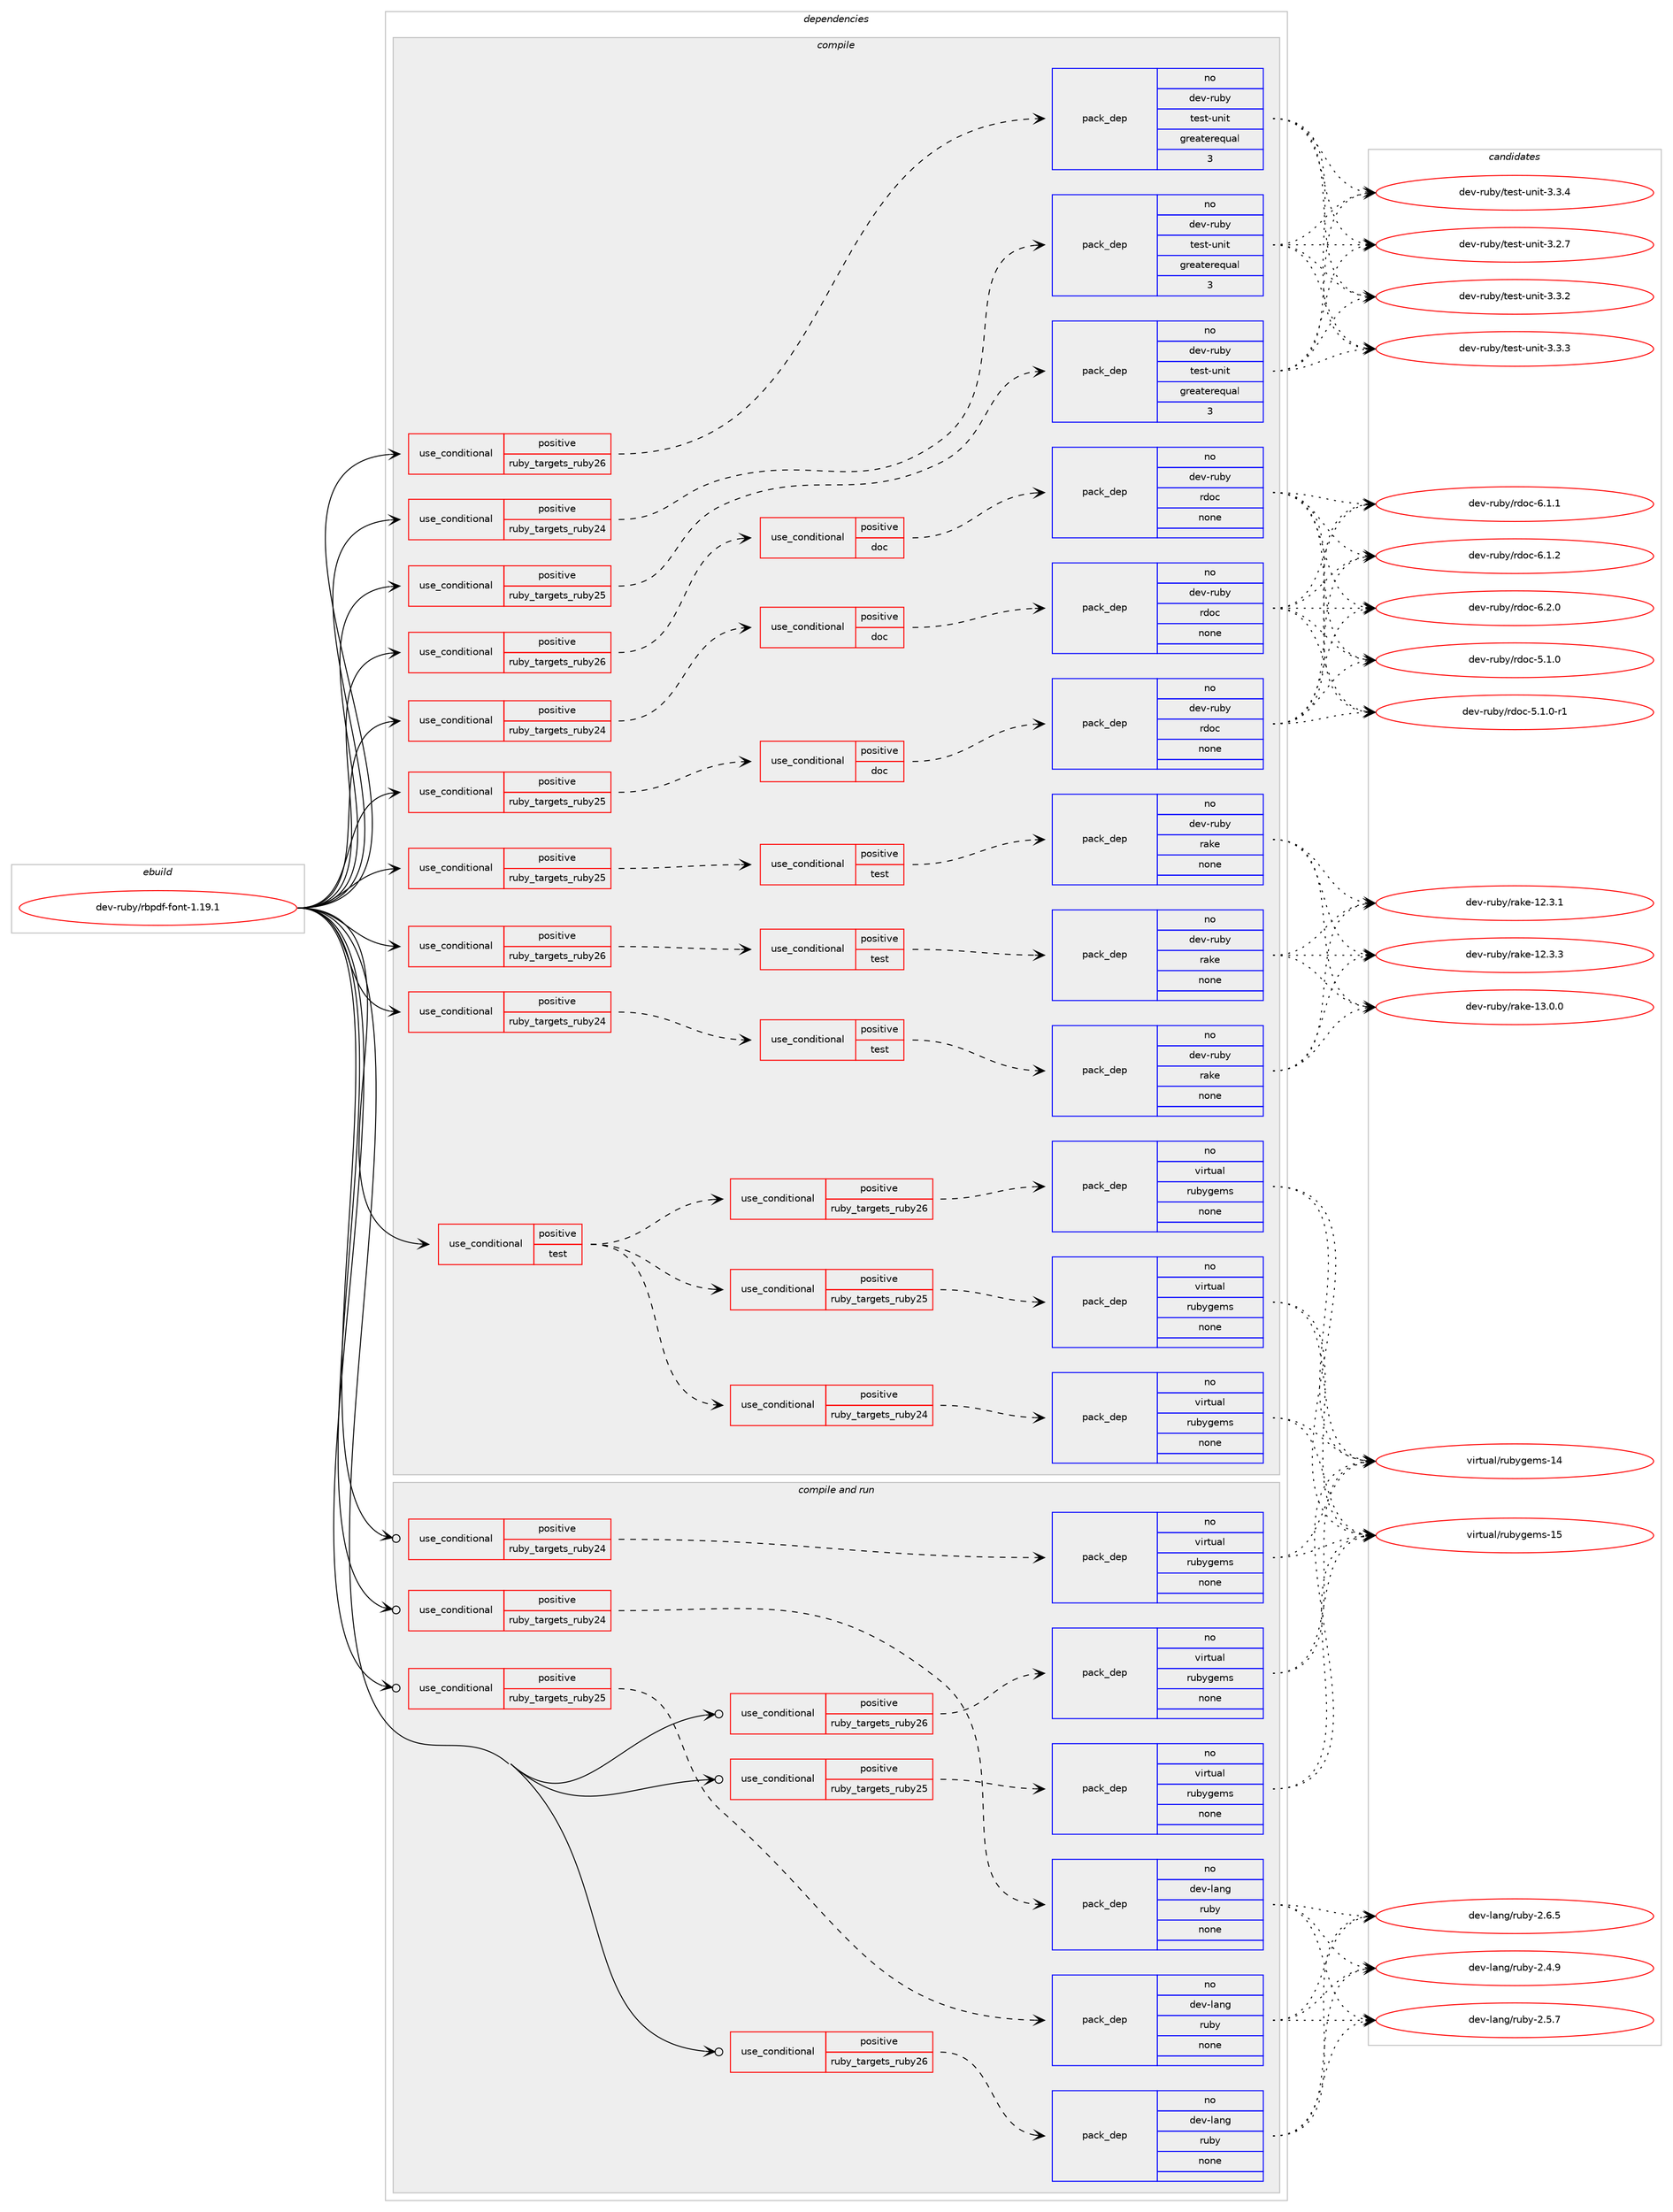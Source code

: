 digraph prolog {

# *************
# Graph options
# *************

newrank=true;
concentrate=true;
compound=true;
graph [rankdir=LR,fontname=Helvetica,fontsize=10,ranksep=1.5];#, ranksep=2.5, nodesep=0.2];
edge  [arrowhead=vee];
node  [fontname=Helvetica,fontsize=10];

# **********
# The ebuild
# **********

subgraph cluster_leftcol {
color=gray;
rank=same;
label=<<i>ebuild</i>>;
id [label="dev-ruby/rbpdf-font-1.19.1", color=red, width=4, href="../dev-ruby/rbpdf-font-1.19.1.svg"];
}

# ****************
# The dependencies
# ****************

subgraph cluster_midcol {
color=gray;
label=<<i>dependencies</i>>;
subgraph cluster_compile {
fillcolor="#eeeeee";
style=filled;
label=<<i>compile</i>>;
subgraph cond172276 {
dependency704435 [label=<<TABLE BORDER="0" CELLBORDER="1" CELLSPACING="0" CELLPADDING="4"><TR><TD ROWSPAN="3" CELLPADDING="10">use_conditional</TD></TR><TR><TD>positive</TD></TR><TR><TD>ruby_targets_ruby24</TD></TR></TABLE>>, shape=none, color=red];
subgraph cond172277 {
dependency704436 [label=<<TABLE BORDER="0" CELLBORDER="1" CELLSPACING="0" CELLPADDING="4"><TR><TD ROWSPAN="3" CELLPADDING="10">use_conditional</TD></TR><TR><TD>positive</TD></TR><TR><TD>doc</TD></TR></TABLE>>, shape=none, color=red];
subgraph pack520129 {
dependency704437 [label=<<TABLE BORDER="0" CELLBORDER="1" CELLSPACING="0" CELLPADDING="4" WIDTH="220"><TR><TD ROWSPAN="6" CELLPADDING="30">pack_dep</TD></TR><TR><TD WIDTH="110">no</TD></TR><TR><TD>dev-ruby</TD></TR><TR><TD>rdoc</TD></TR><TR><TD>none</TD></TR><TR><TD></TD></TR></TABLE>>, shape=none, color=blue];
}
dependency704436:e -> dependency704437:w [weight=20,style="dashed",arrowhead="vee"];
}
dependency704435:e -> dependency704436:w [weight=20,style="dashed",arrowhead="vee"];
}
id:e -> dependency704435:w [weight=20,style="solid",arrowhead="vee"];
subgraph cond172278 {
dependency704438 [label=<<TABLE BORDER="0" CELLBORDER="1" CELLSPACING="0" CELLPADDING="4"><TR><TD ROWSPAN="3" CELLPADDING="10">use_conditional</TD></TR><TR><TD>positive</TD></TR><TR><TD>ruby_targets_ruby24</TD></TR></TABLE>>, shape=none, color=red];
subgraph cond172279 {
dependency704439 [label=<<TABLE BORDER="0" CELLBORDER="1" CELLSPACING="0" CELLPADDING="4"><TR><TD ROWSPAN="3" CELLPADDING="10">use_conditional</TD></TR><TR><TD>positive</TD></TR><TR><TD>test</TD></TR></TABLE>>, shape=none, color=red];
subgraph pack520130 {
dependency704440 [label=<<TABLE BORDER="0" CELLBORDER="1" CELLSPACING="0" CELLPADDING="4" WIDTH="220"><TR><TD ROWSPAN="6" CELLPADDING="30">pack_dep</TD></TR><TR><TD WIDTH="110">no</TD></TR><TR><TD>dev-ruby</TD></TR><TR><TD>rake</TD></TR><TR><TD>none</TD></TR><TR><TD></TD></TR></TABLE>>, shape=none, color=blue];
}
dependency704439:e -> dependency704440:w [weight=20,style="dashed",arrowhead="vee"];
}
dependency704438:e -> dependency704439:w [weight=20,style="dashed",arrowhead="vee"];
}
id:e -> dependency704438:w [weight=20,style="solid",arrowhead="vee"];
subgraph cond172280 {
dependency704441 [label=<<TABLE BORDER="0" CELLBORDER="1" CELLSPACING="0" CELLPADDING="4"><TR><TD ROWSPAN="3" CELLPADDING="10">use_conditional</TD></TR><TR><TD>positive</TD></TR><TR><TD>ruby_targets_ruby24</TD></TR></TABLE>>, shape=none, color=red];
subgraph pack520131 {
dependency704442 [label=<<TABLE BORDER="0" CELLBORDER="1" CELLSPACING="0" CELLPADDING="4" WIDTH="220"><TR><TD ROWSPAN="6" CELLPADDING="30">pack_dep</TD></TR><TR><TD WIDTH="110">no</TD></TR><TR><TD>dev-ruby</TD></TR><TR><TD>test-unit</TD></TR><TR><TD>greaterequal</TD></TR><TR><TD>3</TD></TR></TABLE>>, shape=none, color=blue];
}
dependency704441:e -> dependency704442:w [weight=20,style="dashed",arrowhead="vee"];
}
id:e -> dependency704441:w [weight=20,style="solid",arrowhead="vee"];
subgraph cond172281 {
dependency704443 [label=<<TABLE BORDER="0" CELLBORDER="1" CELLSPACING="0" CELLPADDING="4"><TR><TD ROWSPAN="3" CELLPADDING="10">use_conditional</TD></TR><TR><TD>positive</TD></TR><TR><TD>ruby_targets_ruby25</TD></TR></TABLE>>, shape=none, color=red];
subgraph cond172282 {
dependency704444 [label=<<TABLE BORDER="0" CELLBORDER="1" CELLSPACING="0" CELLPADDING="4"><TR><TD ROWSPAN="3" CELLPADDING="10">use_conditional</TD></TR><TR><TD>positive</TD></TR><TR><TD>doc</TD></TR></TABLE>>, shape=none, color=red];
subgraph pack520132 {
dependency704445 [label=<<TABLE BORDER="0" CELLBORDER="1" CELLSPACING="0" CELLPADDING="4" WIDTH="220"><TR><TD ROWSPAN="6" CELLPADDING="30">pack_dep</TD></TR><TR><TD WIDTH="110">no</TD></TR><TR><TD>dev-ruby</TD></TR><TR><TD>rdoc</TD></TR><TR><TD>none</TD></TR><TR><TD></TD></TR></TABLE>>, shape=none, color=blue];
}
dependency704444:e -> dependency704445:w [weight=20,style="dashed",arrowhead="vee"];
}
dependency704443:e -> dependency704444:w [weight=20,style="dashed",arrowhead="vee"];
}
id:e -> dependency704443:w [weight=20,style="solid",arrowhead="vee"];
subgraph cond172283 {
dependency704446 [label=<<TABLE BORDER="0" CELLBORDER="1" CELLSPACING="0" CELLPADDING="4"><TR><TD ROWSPAN="3" CELLPADDING="10">use_conditional</TD></TR><TR><TD>positive</TD></TR><TR><TD>ruby_targets_ruby25</TD></TR></TABLE>>, shape=none, color=red];
subgraph cond172284 {
dependency704447 [label=<<TABLE BORDER="0" CELLBORDER="1" CELLSPACING="0" CELLPADDING="4"><TR><TD ROWSPAN="3" CELLPADDING="10">use_conditional</TD></TR><TR><TD>positive</TD></TR><TR><TD>test</TD></TR></TABLE>>, shape=none, color=red];
subgraph pack520133 {
dependency704448 [label=<<TABLE BORDER="0" CELLBORDER="1" CELLSPACING="0" CELLPADDING="4" WIDTH="220"><TR><TD ROWSPAN="6" CELLPADDING="30">pack_dep</TD></TR><TR><TD WIDTH="110">no</TD></TR><TR><TD>dev-ruby</TD></TR><TR><TD>rake</TD></TR><TR><TD>none</TD></TR><TR><TD></TD></TR></TABLE>>, shape=none, color=blue];
}
dependency704447:e -> dependency704448:w [weight=20,style="dashed",arrowhead="vee"];
}
dependency704446:e -> dependency704447:w [weight=20,style="dashed",arrowhead="vee"];
}
id:e -> dependency704446:w [weight=20,style="solid",arrowhead="vee"];
subgraph cond172285 {
dependency704449 [label=<<TABLE BORDER="0" CELLBORDER="1" CELLSPACING="0" CELLPADDING="4"><TR><TD ROWSPAN="3" CELLPADDING="10">use_conditional</TD></TR><TR><TD>positive</TD></TR><TR><TD>ruby_targets_ruby25</TD></TR></TABLE>>, shape=none, color=red];
subgraph pack520134 {
dependency704450 [label=<<TABLE BORDER="0" CELLBORDER="1" CELLSPACING="0" CELLPADDING="4" WIDTH="220"><TR><TD ROWSPAN="6" CELLPADDING="30">pack_dep</TD></TR><TR><TD WIDTH="110">no</TD></TR><TR><TD>dev-ruby</TD></TR><TR><TD>test-unit</TD></TR><TR><TD>greaterequal</TD></TR><TR><TD>3</TD></TR></TABLE>>, shape=none, color=blue];
}
dependency704449:e -> dependency704450:w [weight=20,style="dashed",arrowhead="vee"];
}
id:e -> dependency704449:w [weight=20,style="solid",arrowhead="vee"];
subgraph cond172286 {
dependency704451 [label=<<TABLE BORDER="0" CELLBORDER="1" CELLSPACING="0" CELLPADDING="4"><TR><TD ROWSPAN="3" CELLPADDING="10">use_conditional</TD></TR><TR><TD>positive</TD></TR><TR><TD>ruby_targets_ruby26</TD></TR></TABLE>>, shape=none, color=red];
subgraph cond172287 {
dependency704452 [label=<<TABLE BORDER="0" CELLBORDER="1" CELLSPACING="0" CELLPADDING="4"><TR><TD ROWSPAN="3" CELLPADDING="10">use_conditional</TD></TR><TR><TD>positive</TD></TR><TR><TD>doc</TD></TR></TABLE>>, shape=none, color=red];
subgraph pack520135 {
dependency704453 [label=<<TABLE BORDER="0" CELLBORDER="1" CELLSPACING="0" CELLPADDING="4" WIDTH="220"><TR><TD ROWSPAN="6" CELLPADDING="30">pack_dep</TD></TR><TR><TD WIDTH="110">no</TD></TR><TR><TD>dev-ruby</TD></TR><TR><TD>rdoc</TD></TR><TR><TD>none</TD></TR><TR><TD></TD></TR></TABLE>>, shape=none, color=blue];
}
dependency704452:e -> dependency704453:w [weight=20,style="dashed",arrowhead="vee"];
}
dependency704451:e -> dependency704452:w [weight=20,style="dashed",arrowhead="vee"];
}
id:e -> dependency704451:w [weight=20,style="solid",arrowhead="vee"];
subgraph cond172288 {
dependency704454 [label=<<TABLE BORDER="0" CELLBORDER="1" CELLSPACING="0" CELLPADDING="4"><TR><TD ROWSPAN="3" CELLPADDING="10">use_conditional</TD></TR><TR><TD>positive</TD></TR><TR><TD>ruby_targets_ruby26</TD></TR></TABLE>>, shape=none, color=red];
subgraph cond172289 {
dependency704455 [label=<<TABLE BORDER="0" CELLBORDER="1" CELLSPACING="0" CELLPADDING="4"><TR><TD ROWSPAN="3" CELLPADDING="10">use_conditional</TD></TR><TR><TD>positive</TD></TR><TR><TD>test</TD></TR></TABLE>>, shape=none, color=red];
subgraph pack520136 {
dependency704456 [label=<<TABLE BORDER="0" CELLBORDER="1" CELLSPACING="0" CELLPADDING="4" WIDTH="220"><TR><TD ROWSPAN="6" CELLPADDING="30">pack_dep</TD></TR><TR><TD WIDTH="110">no</TD></TR><TR><TD>dev-ruby</TD></TR><TR><TD>rake</TD></TR><TR><TD>none</TD></TR><TR><TD></TD></TR></TABLE>>, shape=none, color=blue];
}
dependency704455:e -> dependency704456:w [weight=20,style="dashed",arrowhead="vee"];
}
dependency704454:e -> dependency704455:w [weight=20,style="dashed",arrowhead="vee"];
}
id:e -> dependency704454:w [weight=20,style="solid",arrowhead="vee"];
subgraph cond172290 {
dependency704457 [label=<<TABLE BORDER="0" CELLBORDER="1" CELLSPACING="0" CELLPADDING="4"><TR><TD ROWSPAN="3" CELLPADDING="10">use_conditional</TD></TR><TR><TD>positive</TD></TR><TR><TD>ruby_targets_ruby26</TD></TR></TABLE>>, shape=none, color=red];
subgraph pack520137 {
dependency704458 [label=<<TABLE BORDER="0" CELLBORDER="1" CELLSPACING="0" CELLPADDING="4" WIDTH="220"><TR><TD ROWSPAN="6" CELLPADDING="30">pack_dep</TD></TR><TR><TD WIDTH="110">no</TD></TR><TR><TD>dev-ruby</TD></TR><TR><TD>test-unit</TD></TR><TR><TD>greaterequal</TD></TR><TR><TD>3</TD></TR></TABLE>>, shape=none, color=blue];
}
dependency704457:e -> dependency704458:w [weight=20,style="dashed",arrowhead="vee"];
}
id:e -> dependency704457:w [weight=20,style="solid",arrowhead="vee"];
subgraph cond172291 {
dependency704459 [label=<<TABLE BORDER="0" CELLBORDER="1" CELLSPACING="0" CELLPADDING="4"><TR><TD ROWSPAN="3" CELLPADDING="10">use_conditional</TD></TR><TR><TD>positive</TD></TR><TR><TD>test</TD></TR></TABLE>>, shape=none, color=red];
subgraph cond172292 {
dependency704460 [label=<<TABLE BORDER="0" CELLBORDER="1" CELLSPACING="0" CELLPADDING="4"><TR><TD ROWSPAN="3" CELLPADDING="10">use_conditional</TD></TR><TR><TD>positive</TD></TR><TR><TD>ruby_targets_ruby24</TD></TR></TABLE>>, shape=none, color=red];
subgraph pack520138 {
dependency704461 [label=<<TABLE BORDER="0" CELLBORDER="1" CELLSPACING="0" CELLPADDING="4" WIDTH="220"><TR><TD ROWSPAN="6" CELLPADDING="30">pack_dep</TD></TR><TR><TD WIDTH="110">no</TD></TR><TR><TD>virtual</TD></TR><TR><TD>rubygems</TD></TR><TR><TD>none</TD></TR><TR><TD></TD></TR></TABLE>>, shape=none, color=blue];
}
dependency704460:e -> dependency704461:w [weight=20,style="dashed",arrowhead="vee"];
}
dependency704459:e -> dependency704460:w [weight=20,style="dashed",arrowhead="vee"];
subgraph cond172293 {
dependency704462 [label=<<TABLE BORDER="0" CELLBORDER="1" CELLSPACING="0" CELLPADDING="4"><TR><TD ROWSPAN="3" CELLPADDING="10">use_conditional</TD></TR><TR><TD>positive</TD></TR><TR><TD>ruby_targets_ruby25</TD></TR></TABLE>>, shape=none, color=red];
subgraph pack520139 {
dependency704463 [label=<<TABLE BORDER="0" CELLBORDER="1" CELLSPACING="0" CELLPADDING="4" WIDTH="220"><TR><TD ROWSPAN="6" CELLPADDING="30">pack_dep</TD></TR><TR><TD WIDTH="110">no</TD></TR><TR><TD>virtual</TD></TR><TR><TD>rubygems</TD></TR><TR><TD>none</TD></TR><TR><TD></TD></TR></TABLE>>, shape=none, color=blue];
}
dependency704462:e -> dependency704463:w [weight=20,style="dashed",arrowhead="vee"];
}
dependency704459:e -> dependency704462:w [weight=20,style="dashed",arrowhead="vee"];
subgraph cond172294 {
dependency704464 [label=<<TABLE BORDER="0" CELLBORDER="1" CELLSPACING="0" CELLPADDING="4"><TR><TD ROWSPAN="3" CELLPADDING="10">use_conditional</TD></TR><TR><TD>positive</TD></TR><TR><TD>ruby_targets_ruby26</TD></TR></TABLE>>, shape=none, color=red];
subgraph pack520140 {
dependency704465 [label=<<TABLE BORDER="0" CELLBORDER="1" CELLSPACING="0" CELLPADDING="4" WIDTH="220"><TR><TD ROWSPAN="6" CELLPADDING="30">pack_dep</TD></TR><TR><TD WIDTH="110">no</TD></TR><TR><TD>virtual</TD></TR><TR><TD>rubygems</TD></TR><TR><TD>none</TD></TR><TR><TD></TD></TR></TABLE>>, shape=none, color=blue];
}
dependency704464:e -> dependency704465:w [weight=20,style="dashed",arrowhead="vee"];
}
dependency704459:e -> dependency704464:w [weight=20,style="dashed",arrowhead="vee"];
}
id:e -> dependency704459:w [weight=20,style="solid",arrowhead="vee"];
}
subgraph cluster_compileandrun {
fillcolor="#eeeeee";
style=filled;
label=<<i>compile and run</i>>;
subgraph cond172295 {
dependency704466 [label=<<TABLE BORDER="0" CELLBORDER="1" CELLSPACING="0" CELLPADDING="4"><TR><TD ROWSPAN="3" CELLPADDING="10">use_conditional</TD></TR><TR><TD>positive</TD></TR><TR><TD>ruby_targets_ruby24</TD></TR></TABLE>>, shape=none, color=red];
subgraph pack520141 {
dependency704467 [label=<<TABLE BORDER="0" CELLBORDER="1" CELLSPACING="0" CELLPADDING="4" WIDTH="220"><TR><TD ROWSPAN="6" CELLPADDING="30">pack_dep</TD></TR><TR><TD WIDTH="110">no</TD></TR><TR><TD>dev-lang</TD></TR><TR><TD>ruby</TD></TR><TR><TD>none</TD></TR><TR><TD></TD></TR></TABLE>>, shape=none, color=blue];
}
dependency704466:e -> dependency704467:w [weight=20,style="dashed",arrowhead="vee"];
}
id:e -> dependency704466:w [weight=20,style="solid",arrowhead="odotvee"];
subgraph cond172296 {
dependency704468 [label=<<TABLE BORDER="0" CELLBORDER="1" CELLSPACING="0" CELLPADDING="4"><TR><TD ROWSPAN="3" CELLPADDING="10">use_conditional</TD></TR><TR><TD>positive</TD></TR><TR><TD>ruby_targets_ruby24</TD></TR></TABLE>>, shape=none, color=red];
subgraph pack520142 {
dependency704469 [label=<<TABLE BORDER="0" CELLBORDER="1" CELLSPACING="0" CELLPADDING="4" WIDTH="220"><TR><TD ROWSPAN="6" CELLPADDING="30">pack_dep</TD></TR><TR><TD WIDTH="110">no</TD></TR><TR><TD>virtual</TD></TR><TR><TD>rubygems</TD></TR><TR><TD>none</TD></TR><TR><TD></TD></TR></TABLE>>, shape=none, color=blue];
}
dependency704468:e -> dependency704469:w [weight=20,style="dashed",arrowhead="vee"];
}
id:e -> dependency704468:w [weight=20,style="solid",arrowhead="odotvee"];
subgraph cond172297 {
dependency704470 [label=<<TABLE BORDER="0" CELLBORDER="1" CELLSPACING="0" CELLPADDING="4"><TR><TD ROWSPAN="3" CELLPADDING="10">use_conditional</TD></TR><TR><TD>positive</TD></TR><TR><TD>ruby_targets_ruby25</TD></TR></TABLE>>, shape=none, color=red];
subgraph pack520143 {
dependency704471 [label=<<TABLE BORDER="0" CELLBORDER="1" CELLSPACING="0" CELLPADDING="4" WIDTH="220"><TR><TD ROWSPAN="6" CELLPADDING="30">pack_dep</TD></TR><TR><TD WIDTH="110">no</TD></TR><TR><TD>dev-lang</TD></TR><TR><TD>ruby</TD></TR><TR><TD>none</TD></TR><TR><TD></TD></TR></TABLE>>, shape=none, color=blue];
}
dependency704470:e -> dependency704471:w [weight=20,style="dashed",arrowhead="vee"];
}
id:e -> dependency704470:w [weight=20,style="solid",arrowhead="odotvee"];
subgraph cond172298 {
dependency704472 [label=<<TABLE BORDER="0" CELLBORDER="1" CELLSPACING="0" CELLPADDING="4"><TR><TD ROWSPAN="3" CELLPADDING="10">use_conditional</TD></TR><TR><TD>positive</TD></TR><TR><TD>ruby_targets_ruby25</TD></TR></TABLE>>, shape=none, color=red];
subgraph pack520144 {
dependency704473 [label=<<TABLE BORDER="0" CELLBORDER="1" CELLSPACING="0" CELLPADDING="4" WIDTH="220"><TR><TD ROWSPAN="6" CELLPADDING="30">pack_dep</TD></TR><TR><TD WIDTH="110">no</TD></TR><TR><TD>virtual</TD></TR><TR><TD>rubygems</TD></TR><TR><TD>none</TD></TR><TR><TD></TD></TR></TABLE>>, shape=none, color=blue];
}
dependency704472:e -> dependency704473:w [weight=20,style="dashed",arrowhead="vee"];
}
id:e -> dependency704472:w [weight=20,style="solid",arrowhead="odotvee"];
subgraph cond172299 {
dependency704474 [label=<<TABLE BORDER="0" CELLBORDER="1" CELLSPACING="0" CELLPADDING="4"><TR><TD ROWSPAN="3" CELLPADDING="10">use_conditional</TD></TR><TR><TD>positive</TD></TR><TR><TD>ruby_targets_ruby26</TD></TR></TABLE>>, shape=none, color=red];
subgraph pack520145 {
dependency704475 [label=<<TABLE BORDER="0" CELLBORDER="1" CELLSPACING="0" CELLPADDING="4" WIDTH="220"><TR><TD ROWSPAN="6" CELLPADDING="30">pack_dep</TD></TR><TR><TD WIDTH="110">no</TD></TR><TR><TD>dev-lang</TD></TR><TR><TD>ruby</TD></TR><TR><TD>none</TD></TR><TR><TD></TD></TR></TABLE>>, shape=none, color=blue];
}
dependency704474:e -> dependency704475:w [weight=20,style="dashed",arrowhead="vee"];
}
id:e -> dependency704474:w [weight=20,style="solid",arrowhead="odotvee"];
subgraph cond172300 {
dependency704476 [label=<<TABLE BORDER="0" CELLBORDER="1" CELLSPACING="0" CELLPADDING="4"><TR><TD ROWSPAN="3" CELLPADDING="10">use_conditional</TD></TR><TR><TD>positive</TD></TR><TR><TD>ruby_targets_ruby26</TD></TR></TABLE>>, shape=none, color=red];
subgraph pack520146 {
dependency704477 [label=<<TABLE BORDER="0" CELLBORDER="1" CELLSPACING="0" CELLPADDING="4" WIDTH="220"><TR><TD ROWSPAN="6" CELLPADDING="30">pack_dep</TD></TR><TR><TD WIDTH="110">no</TD></TR><TR><TD>virtual</TD></TR><TR><TD>rubygems</TD></TR><TR><TD>none</TD></TR><TR><TD></TD></TR></TABLE>>, shape=none, color=blue];
}
dependency704476:e -> dependency704477:w [weight=20,style="dashed",arrowhead="vee"];
}
id:e -> dependency704476:w [weight=20,style="solid",arrowhead="odotvee"];
}
subgraph cluster_run {
fillcolor="#eeeeee";
style=filled;
label=<<i>run</i>>;
}
}

# **************
# The candidates
# **************

subgraph cluster_choices {
rank=same;
color=gray;
label=<<i>candidates</i>>;

subgraph choice520129 {
color=black;
nodesep=1;
choice10010111845114117981214711410011199455346494648 [label="dev-ruby/rdoc-5.1.0", color=red, width=4,href="../dev-ruby/rdoc-5.1.0.svg"];
choice100101118451141179812147114100111994553464946484511449 [label="dev-ruby/rdoc-5.1.0-r1", color=red, width=4,href="../dev-ruby/rdoc-5.1.0-r1.svg"];
choice10010111845114117981214711410011199455446494649 [label="dev-ruby/rdoc-6.1.1", color=red, width=4,href="../dev-ruby/rdoc-6.1.1.svg"];
choice10010111845114117981214711410011199455446494650 [label="dev-ruby/rdoc-6.1.2", color=red, width=4,href="../dev-ruby/rdoc-6.1.2.svg"];
choice10010111845114117981214711410011199455446504648 [label="dev-ruby/rdoc-6.2.0", color=red, width=4,href="../dev-ruby/rdoc-6.2.0.svg"];
dependency704437:e -> choice10010111845114117981214711410011199455346494648:w [style=dotted,weight="100"];
dependency704437:e -> choice100101118451141179812147114100111994553464946484511449:w [style=dotted,weight="100"];
dependency704437:e -> choice10010111845114117981214711410011199455446494649:w [style=dotted,weight="100"];
dependency704437:e -> choice10010111845114117981214711410011199455446494650:w [style=dotted,weight="100"];
dependency704437:e -> choice10010111845114117981214711410011199455446504648:w [style=dotted,weight="100"];
}
subgraph choice520130 {
color=black;
nodesep=1;
choice1001011184511411798121471149710710145495046514649 [label="dev-ruby/rake-12.3.1", color=red, width=4,href="../dev-ruby/rake-12.3.1.svg"];
choice1001011184511411798121471149710710145495046514651 [label="dev-ruby/rake-12.3.3", color=red, width=4,href="../dev-ruby/rake-12.3.3.svg"];
choice1001011184511411798121471149710710145495146484648 [label="dev-ruby/rake-13.0.0", color=red, width=4,href="../dev-ruby/rake-13.0.0.svg"];
dependency704440:e -> choice1001011184511411798121471149710710145495046514649:w [style=dotted,weight="100"];
dependency704440:e -> choice1001011184511411798121471149710710145495046514651:w [style=dotted,weight="100"];
dependency704440:e -> choice1001011184511411798121471149710710145495146484648:w [style=dotted,weight="100"];
}
subgraph choice520131 {
color=black;
nodesep=1;
choice10010111845114117981214711610111511645117110105116455146504655 [label="dev-ruby/test-unit-3.2.7", color=red, width=4,href="../dev-ruby/test-unit-3.2.7.svg"];
choice10010111845114117981214711610111511645117110105116455146514650 [label="dev-ruby/test-unit-3.3.2", color=red, width=4,href="../dev-ruby/test-unit-3.3.2.svg"];
choice10010111845114117981214711610111511645117110105116455146514651 [label="dev-ruby/test-unit-3.3.3", color=red, width=4,href="../dev-ruby/test-unit-3.3.3.svg"];
choice10010111845114117981214711610111511645117110105116455146514652 [label="dev-ruby/test-unit-3.3.4", color=red, width=4,href="../dev-ruby/test-unit-3.3.4.svg"];
dependency704442:e -> choice10010111845114117981214711610111511645117110105116455146504655:w [style=dotted,weight="100"];
dependency704442:e -> choice10010111845114117981214711610111511645117110105116455146514650:w [style=dotted,weight="100"];
dependency704442:e -> choice10010111845114117981214711610111511645117110105116455146514651:w [style=dotted,weight="100"];
dependency704442:e -> choice10010111845114117981214711610111511645117110105116455146514652:w [style=dotted,weight="100"];
}
subgraph choice520132 {
color=black;
nodesep=1;
choice10010111845114117981214711410011199455346494648 [label="dev-ruby/rdoc-5.1.0", color=red, width=4,href="../dev-ruby/rdoc-5.1.0.svg"];
choice100101118451141179812147114100111994553464946484511449 [label="dev-ruby/rdoc-5.1.0-r1", color=red, width=4,href="../dev-ruby/rdoc-5.1.0-r1.svg"];
choice10010111845114117981214711410011199455446494649 [label="dev-ruby/rdoc-6.1.1", color=red, width=4,href="../dev-ruby/rdoc-6.1.1.svg"];
choice10010111845114117981214711410011199455446494650 [label="dev-ruby/rdoc-6.1.2", color=red, width=4,href="../dev-ruby/rdoc-6.1.2.svg"];
choice10010111845114117981214711410011199455446504648 [label="dev-ruby/rdoc-6.2.0", color=red, width=4,href="../dev-ruby/rdoc-6.2.0.svg"];
dependency704445:e -> choice10010111845114117981214711410011199455346494648:w [style=dotted,weight="100"];
dependency704445:e -> choice100101118451141179812147114100111994553464946484511449:w [style=dotted,weight="100"];
dependency704445:e -> choice10010111845114117981214711410011199455446494649:w [style=dotted,weight="100"];
dependency704445:e -> choice10010111845114117981214711410011199455446494650:w [style=dotted,weight="100"];
dependency704445:e -> choice10010111845114117981214711410011199455446504648:w [style=dotted,weight="100"];
}
subgraph choice520133 {
color=black;
nodesep=1;
choice1001011184511411798121471149710710145495046514649 [label="dev-ruby/rake-12.3.1", color=red, width=4,href="../dev-ruby/rake-12.3.1.svg"];
choice1001011184511411798121471149710710145495046514651 [label="dev-ruby/rake-12.3.3", color=red, width=4,href="../dev-ruby/rake-12.3.3.svg"];
choice1001011184511411798121471149710710145495146484648 [label="dev-ruby/rake-13.0.0", color=red, width=4,href="../dev-ruby/rake-13.0.0.svg"];
dependency704448:e -> choice1001011184511411798121471149710710145495046514649:w [style=dotted,weight="100"];
dependency704448:e -> choice1001011184511411798121471149710710145495046514651:w [style=dotted,weight="100"];
dependency704448:e -> choice1001011184511411798121471149710710145495146484648:w [style=dotted,weight="100"];
}
subgraph choice520134 {
color=black;
nodesep=1;
choice10010111845114117981214711610111511645117110105116455146504655 [label="dev-ruby/test-unit-3.2.7", color=red, width=4,href="../dev-ruby/test-unit-3.2.7.svg"];
choice10010111845114117981214711610111511645117110105116455146514650 [label="dev-ruby/test-unit-3.3.2", color=red, width=4,href="../dev-ruby/test-unit-3.3.2.svg"];
choice10010111845114117981214711610111511645117110105116455146514651 [label="dev-ruby/test-unit-3.3.3", color=red, width=4,href="../dev-ruby/test-unit-3.3.3.svg"];
choice10010111845114117981214711610111511645117110105116455146514652 [label="dev-ruby/test-unit-3.3.4", color=red, width=4,href="../dev-ruby/test-unit-3.3.4.svg"];
dependency704450:e -> choice10010111845114117981214711610111511645117110105116455146504655:w [style=dotted,weight="100"];
dependency704450:e -> choice10010111845114117981214711610111511645117110105116455146514650:w [style=dotted,weight="100"];
dependency704450:e -> choice10010111845114117981214711610111511645117110105116455146514651:w [style=dotted,weight="100"];
dependency704450:e -> choice10010111845114117981214711610111511645117110105116455146514652:w [style=dotted,weight="100"];
}
subgraph choice520135 {
color=black;
nodesep=1;
choice10010111845114117981214711410011199455346494648 [label="dev-ruby/rdoc-5.1.0", color=red, width=4,href="../dev-ruby/rdoc-5.1.0.svg"];
choice100101118451141179812147114100111994553464946484511449 [label="dev-ruby/rdoc-5.1.0-r1", color=red, width=4,href="../dev-ruby/rdoc-5.1.0-r1.svg"];
choice10010111845114117981214711410011199455446494649 [label="dev-ruby/rdoc-6.1.1", color=red, width=4,href="../dev-ruby/rdoc-6.1.1.svg"];
choice10010111845114117981214711410011199455446494650 [label="dev-ruby/rdoc-6.1.2", color=red, width=4,href="../dev-ruby/rdoc-6.1.2.svg"];
choice10010111845114117981214711410011199455446504648 [label="dev-ruby/rdoc-6.2.0", color=red, width=4,href="../dev-ruby/rdoc-6.2.0.svg"];
dependency704453:e -> choice10010111845114117981214711410011199455346494648:w [style=dotted,weight="100"];
dependency704453:e -> choice100101118451141179812147114100111994553464946484511449:w [style=dotted,weight="100"];
dependency704453:e -> choice10010111845114117981214711410011199455446494649:w [style=dotted,weight="100"];
dependency704453:e -> choice10010111845114117981214711410011199455446494650:w [style=dotted,weight="100"];
dependency704453:e -> choice10010111845114117981214711410011199455446504648:w [style=dotted,weight="100"];
}
subgraph choice520136 {
color=black;
nodesep=1;
choice1001011184511411798121471149710710145495046514649 [label="dev-ruby/rake-12.3.1", color=red, width=4,href="../dev-ruby/rake-12.3.1.svg"];
choice1001011184511411798121471149710710145495046514651 [label="dev-ruby/rake-12.3.3", color=red, width=4,href="../dev-ruby/rake-12.3.3.svg"];
choice1001011184511411798121471149710710145495146484648 [label="dev-ruby/rake-13.0.0", color=red, width=4,href="../dev-ruby/rake-13.0.0.svg"];
dependency704456:e -> choice1001011184511411798121471149710710145495046514649:w [style=dotted,weight="100"];
dependency704456:e -> choice1001011184511411798121471149710710145495046514651:w [style=dotted,weight="100"];
dependency704456:e -> choice1001011184511411798121471149710710145495146484648:w [style=dotted,weight="100"];
}
subgraph choice520137 {
color=black;
nodesep=1;
choice10010111845114117981214711610111511645117110105116455146504655 [label="dev-ruby/test-unit-3.2.7", color=red, width=4,href="../dev-ruby/test-unit-3.2.7.svg"];
choice10010111845114117981214711610111511645117110105116455146514650 [label="dev-ruby/test-unit-3.3.2", color=red, width=4,href="../dev-ruby/test-unit-3.3.2.svg"];
choice10010111845114117981214711610111511645117110105116455146514651 [label="dev-ruby/test-unit-3.3.3", color=red, width=4,href="../dev-ruby/test-unit-3.3.3.svg"];
choice10010111845114117981214711610111511645117110105116455146514652 [label="dev-ruby/test-unit-3.3.4", color=red, width=4,href="../dev-ruby/test-unit-3.3.4.svg"];
dependency704458:e -> choice10010111845114117981214711610111511645117110105116455146504655:w [style=dotted,weight="100"];
dependency704458:e -> choice10010111845114117981214711610111511645117110105116455146514650:w [style=dotted,weight="100"];
dependency704458:e -> choice10010111845114117981214711610111511645117110105116455146514651:w [style=dotted,weight="100"];
dependency704458:e -> choice10010111845114117981214711610111511645117110105116455146514652:w [style=dotted,weight="100"];
}
subgraph choice520138 {
color=black;
nodesep=1;
choice118105114116117971084711411798121103101109115454952 [label="virtual/rubygems-14", color=red, width=4,href="../virtual/rubygems-14.svg"];
choice118105114116117971084711411798121103101109115454953 [label="virtual/rubygems-15", color=red, width=4,href="../virtual/rubygems-15.svg"];
dependency704461:e -> choice118105114116117971084711411798121103101109115454952:w [style=dotted,weight="100"];
dependency704461:e -> choice118105114116117971084711411798121103101109115454953:w [style=dotted,weight="100"];
}
subgraph choice520139 {
color=black;
nodesep=1;
choice118105114116117971084711411798121103101109115454952 [label="virtual/rubygems-14", color=red, width=4,href="../virtual/rubygems-14.svg"];
choice118105114116117971084711411798121103101109115454953 [label="virtual/rubygems-15", color=red, width=4,href="../virtual/rubygems-15.svg"];
dependency704463:e -> choice118105114116117971084711411798121103101109115454952:w [style=dotted,weight="100"];
dependency704463:e -> choice118105114116117971084711411798121103101109115454953:w [style=dotted,weight="100"];
}
subgraph choice520140 {
color=black;
nodesep=1;
choice118105114116117971084711411798121103101109115454952 [label="virtual/rubygems-14", color=red, width=4,href="../virtual/rubygems-14.svg"];
choice118105114116117971084711411798121103101109115454953 [label="virtual/rubygems-15", color=red, width=4,href="../virtual/rubygems-15.svg"];
dependency704465:e -> choice118105114116117971084711411798121103101109115454952:w [style=dotted,weight="100"];
dependency704465:e -> choice118105114116117971084711411798121103101109115454953:w [style=dotted,weight="100"];
}
subgraph choice520141 {
color=black;
nodesep=1;
choice10010111845108971101034711411798121455046524657 [label="dev-lang/ruby-2.4.9", color=red, width=4,href="../dev-lang/ruby-2.4.9.svg"];
choice10010111845108971101034711411798121455046534655 [label="dev-lang/ruby-2.5.7", color=red, width=4,href="../dev-lang/ruby-2.5.7.svg"];
choice10010111845108971101034711411798121455046544653 [label="dev-lang/ruby-2.6.5", color=red, width=4,href="../dev-lang/ruby-2.6.5.svg"];
dependency704467:e -> choice10010111845108971101034711411798121455046524657:w [style=dotted,weight="100"];
dependency704467:e -> choice10010111845108971101034711411798121455046534655:w [style=dotted,weight="100"];
dependency704467:e -> choice10010111845108971101034711411798121455046544653:w [style=dotted,weight="100"];
}
subgraph choice520142 {
color=black;
nodesep=1;
choice118105114116117971084711411798121103101109115454952 [label="virtual/rubygems-14", color=red, width=4,href="../virtual/rubygems-14.svg"];
choice118105114116117971084711411798121103101109115454953 [label="virtual/rubygems-15", color=red, width=4,href="../virtual/rubygems-15.svg"];
dependency704469:e -> choice118105114116117971084711411798121103101109115454952:w [style=dotted,weight="100"];
dependency704469:e -> choice118105114116117971084711411798121103101109115454953:w [style=dotted,weight="100"];
}
subgraph choice520143 {
color=black;
nodesep=1;
choice10010111845108971101034711411798121455046524657 [label="dev-lang/ruby-2.4.9", color=red, width=4,href="../dev-lang/ruby-2.4.9.svg"];
choice10010111845108971101034711411798121455046534655 [label="dev-lang/ruby-2.5.7", color=red, width=4,href="../dev-lang/ruby-2.5.7.svg"];
choice10010111845108971101034711411798121455046544653 [label="dev-lang/ruby-2.6.5", color=red, width=4,href="../dev-lang/ruby-2.6.5.svg"];
dependency704471:e -> choice10010111845108971101034711411798121455046524657:w [style=dotted,weight="100"];
dependency704471:e -> choice10010111845108971101034711411798121455046534655:w [style=dotted,weight="100"];
dependency704471:e -> choice10010111845108971101034711411798121455046544653:w [style=dotted,weight="100"];
}
subgraph choice520144 {
color=black;
nodesep=1;
choice118105114116117971084711411798121103101109115454952 [label="virtual/rubygems-14", color=red, width=4,href="../virtual/rubygems-14.svg"];
choice118105114116117971084711411798121103101109115454953 [label="virtual/rubygems-15", color=red, width=4,href="../virtual/rubygems-15.svg"];
dependency704473:e -> choice118105114116117971084711411798121103101109115454952:w [style=dotted,weight="100"];
dependency704473:e -> choice118105114116117971084711411798121103101109115454953:w [style=dotted,weight="100"];
}
subgraph choice520145 {
color=black;
nodesep=1;
choice10010111845108971101034711411798121455046524657 [label="dev-lang/ruby-2.4.9", color=red, width=4,href="../dev-lang/ruby-2.4.9.svg"];
choice10010111845108971101034711411798121455046534655 [label="dev-lang/ruby-2.5.7", color=red, width=4,href="../dev-lang/ruby-2.5.7.svg"];
choice10010111845108971101034711411798121455046544653 [label="dev-lang/ruby-2.6.5", color=red, width=4,href="../dev-lang/ruby-2.6.5.svg"];
dependency704475:e -> choice10010111845108971101034711411798121455046524657:w [style=dotted,weight="100"];
dependency704475:e -> choice10010111845108971101034711411798121455046534655:w [style=dotted,weight="100"];
dependency704475:e -> choice10010111845108971101034711411798121455046544653:w [style=dotted,weight="100"];
}
subgraph choice520146 {
color=black;
nodesep=1;
choice118105114116117971084711411798121103101109115454952 [label="virtual/rubygems-14", color=red, width=4,href="../virtual/rubygems-14.svg"];
choice118105114116117971084711411798121103101109115454953 [label="virtual/rubygems-15", color=red, width=4,href="../virtual/rubygems-15.svg"];
dependency704477:e -> choice118105114116117971084711411798121103101109115454952:w [style=dotted,weight="100"];
dependency704477:e -> choice118105114116117971084711411798121103101109115454953:w [style=dotted,weight="100"];
}
}

}
